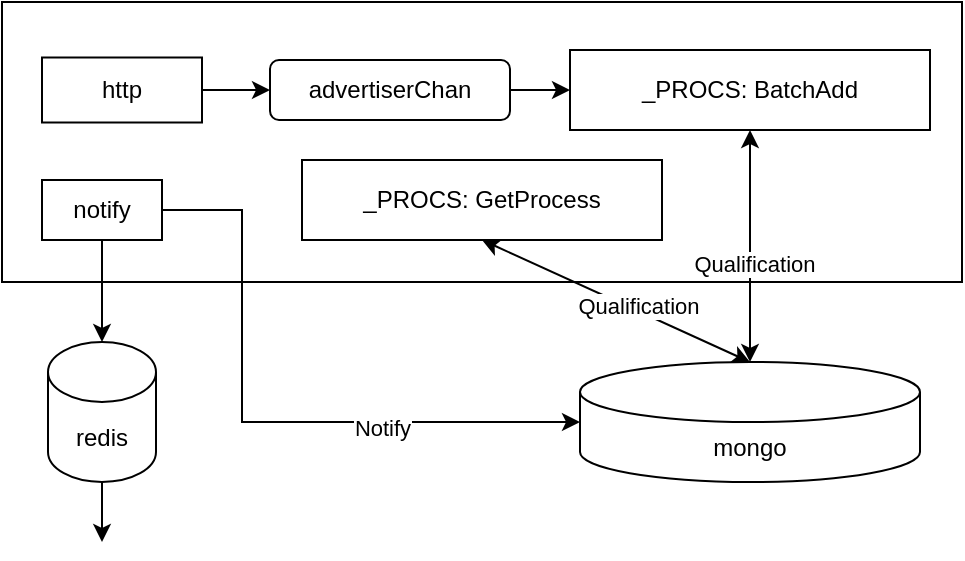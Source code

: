 <mxfile version="14.5.8" type="github">
  <diagram id="b5k16KmtsEVbGf4KG_Uh" name="Page-1">
    <mxGraphModel dx="911" dy="534" grid="1" gridSize="10" guides="1" tooltips="1" connect="1" arrows="1" fold="1" page="1" pageScale="1" pageWidth="1100" pageHeight="850" math="0" shadow="0">
      <root>
        <mxCell id="0" />
        <mxCell id="1" parent="0" />
        <mxCell id="xa073FnbgVns5H8mTMt3-1" value="" style="rounded=0;whiteSpace=wrap;html=1;" parent="1" vertex="1">
          <mxGeometry x="140" y="140" width="480" height="140" as="geometry" />
        </mxCell>
        <mxCell id="ngumoF8mbZrpN-FmR0nr-1" value="_PROCS: GetProcess" style="rounded=0;whiteSpace=wrap;html=1;" parent="1" vertex="1">
          <mxGeometry x="290" y="219" width="180" height="40" as="geometry" />
        </mxCell>
        <mxCell id="ngumoF8mbZrpN-FmR0nr-5" style="edgeStyle=orthogonalEdgeStyle;rounded=0;orthogonalLoop=1;jettySize=auto;html=1;exitX=1;exitY=0.5;exitDx=0;exitDy=0;entryX=0;entryY=0.5;entryDx=0;entryDy=0;" parent="1" source="ngumoF8mbZrpN-FmR0nr-2" target="ngumoF8mbZrpN-FmR0nr-3" edge="1">
          <mxGeometry relative="1" as="geometry" />
        </mxCell>
        <mxCell id="ngumoF8mbZrpN-FmR0nr-2" value="advertiserChan" style="rounded=1;whiteSpace=wrap;html=1;" parent="1" vertex="1">
          <mxGeometry x="274" y="169" width="120" height="30" as="geometry" />
        </mxCell>
        <mxCell id="ngumoF8mbZrpN-FmR0nr-3" value="_PROCS: BatchAdd" style="rounded=0;whiteSpace=wrap;html=1;" parent="1" vertex="1">
          <mxGeometry x="424" y="164" width="180" height="40" as="geometry" />
        </mxCell>
        <mxCell id="ngumoF8mbZrpN-FmR0nr-6" style="edgeStyle=orthogonalEdgeStyle;rounded=0;orthogonalLoop=1;jettySize=auto;html=1;exitX=1;exitY=0.5;exitDx=0;exitDy=0;entryX=0;entryY=0.5;entryDx=0;entryDy=0;" parent="1" source="ngumoF8mbZrpN-FmR0nr-4" target="ngumoF8mbZrpN-FmR0nr-2" edge="1">
          <mxGeometry relative="1" as="geometry" />
        </mxCell>
        <mxCell id="ngumoF8mbZrpN-FmR0nr-4" value="http" style="rounded=0;whiteSpace=wrap;html=1;" parent="1" vertex="1">
          <mxGeometry x="160" y="167.75" width="80" height="32.5" as="geometry" />
        </mxCell>
        <mxCell id="ngumoF8mbZrpN-FmR0nr-7" value="mongo" style="shape=cylinder3;whiteSpace=wrap;html=1;boundedLbl=1;backgroundOutline=1;size=15;" parent="1" vertex="1">
          <mxGeometry x="429" y="320" width="170" height="60" as="geometry" />
        </mxCell>
        <mxCell id="ngumoF8mbZrpN-FmR0nr-9" value="" style="endArrow=classic;startArrow=classic;html=1;entryX=0.5;entryY=1;entryDx=0;entryDy=0;exitX=0.5;exitY=0;exitDx=0;exitDy=0;exitPerimeter=0;" parent="1" source="ngumoF8mbZrpN-FmR0nr-7" target="ngumoF8mbZrpN-FmR0nr-1" edge="1">
          <mxGeometry width="50" height="50" relative="1" as="geometry">
            <mxPoint x="490" y="310" as="sourcePoint" />
            <mxPoint x="540" y="260" as="targetPoint" />
          </mxGeometry>
        </mxCell>
        <mxCell id="ngumoF8mbZrpN-FmR0nr-10" value="Qualification" style="edgeLabel;html=1;align=center;verticalAlign=middle;resizable=0;points=[];" parent="ngumoF8mbZrpN-FmR0nr-9" vertex="1" connectable="0">
          <mxGeometry x="-0.147" y="-2" relative="1" as="geometry">
            <mxPoint as="offset" />
          </mxGeometry>
        </mxCell>
        <mxCell id="ngumoF8mbZrpN-FmR0nr-12" value="" style="endArrow=classic;startArrow=classic;html=1;exitX=0.5;exitY=0;exitDx=0;exitDy=0;exitPerimeter=0;entryX=0.5;entryY=1;entryDx=0;entryDy=0;" parent="1" source="ngumoF8mbZrpN-FmR0nr-7" target="ngumoF8mbZrpN-FmR0nr-3" edge="1">
          <mxGeometry width="50" height="50" relative="1" as="geometry">
            <mxPoint x="524" y="330" as="sourcePoint" />
            <mxPoint x="344" y="269" as="targetPoint" />
          </mxGeometry>
        </mxCell>
        <mxCell id="ngumoF8mbZrpN-FmR0nr-13" value="Qualification" style="edgeLabel;html=1;align=center;verticalAlign=middle;resizable=0;points=[];" parent="ngumoF8mbZrpN-FmR0nr-12" vertex="1" connectable="0">
          <mxGeometry x="-0.147" y="-2" relative="1" as="geometry">
            <mxPoint as="offset" />
          </mxGeometry>
        </mxCell>
        <mxCell id="7QLw0cEpIS286rFJa4iL-4" style="edgeStyle=orthogonalEdgeStyle;rounded=0;orthogonalLoop=1;jettySize=auto;html=1;exitX=0.5;exitY=1;exitDx=0;exitDy=0;entryX=0.5;entryY=0;entryDx=0;entryDy=0;entryPerimeter=0;" edge="1" parent="1" source="7QLw0cEpIS286rFJa4iL-1" target="7QLw0cEpIS286rFJa4iL-2">
          <mxGeometry relative="1" as="geometry" />
        </mxCell>
        <mxCell id="7QLw0cEpIS286rFJa4iL-6" style="edgeStyle=orthogonalEdgeStyle;rounded=0;orthogonalLoop=1;jettySize=auto;html=1;exitX=1;exitY=0.5;exitDx=0;exitDy=0;entryX=0;entryY=0.5;entryDx=0;entryDy=0;entryPerimeter=0;" edge="1" parent="1" source="7QLw0cEpIS286rFJa4iL-1" target="ngumoF8mbZrpN-FmR0nr-7">
          <mxGeometry relative="1" as="geometry">
            <Array as="points">
              <mxPoint x="260" y="244" />
              <mxPoint x="260" y="350" />
            </Array>
          </mxGeometry>
        </mxCell>
        <mxCell id="7QLw0cEpIS286rFJa4iL-8" value="Notify" style="edgeLabel;html=1;align=center;verticalAlign=middle;resizable=0;points=[];" vertex="1" connectable="0" parent="7QLw0cEpIS286rFJa4iL-6">
          <mxGeometry x="0.371" y="-3" relative="1" as="geometry">
            <mxPoint as="offset" />
          </mxGeometry>
        </mxCell>
        <mxCell id="7QLw0cEpIS286rFJa4iL-1" value="notify" style="rounded=0;whiteSpace=wrap;html=1;" vertex="1" parent="1">
          <mxGeometry x="160" y="229" width="60" height="30" as="geometry" />
        </mxCell>
        <mxCell id="7QLw0cEpIS286rFJa4iL-5" style="edgeStyle=orthogonalEdgeStyle;rounded=0;orthogonalLoop=1;jettySize=auto;html=1;exitX=0.5;exitY=1;exitDx=0;exitDy=0;exitPerimeter=0;" edge="1" parent="1" source="7QLw0cEpIS286rFJa4iL-2">
          <mxGeometry relative="1" as="geometry">
            <mxPoint x="190" y="410" as="targetPoint" />
          </mxGeometry>
        </mxCell>
        <mxCell id="7QLw0cEpIS286rFJa4iL-2" value="redis" style="shape=cylinder3;whiteSpace=wrap;html=1;boundedLbl=1;backgroundOutline=1;size=15;" vertex="1" parent="1">
          <mxGeometry x="163" y="310" width="54" height="70" as="geometry" />
        </mxCell>
      </root>
    </mxGraphModel>
  </diagram>
</mxfile>
